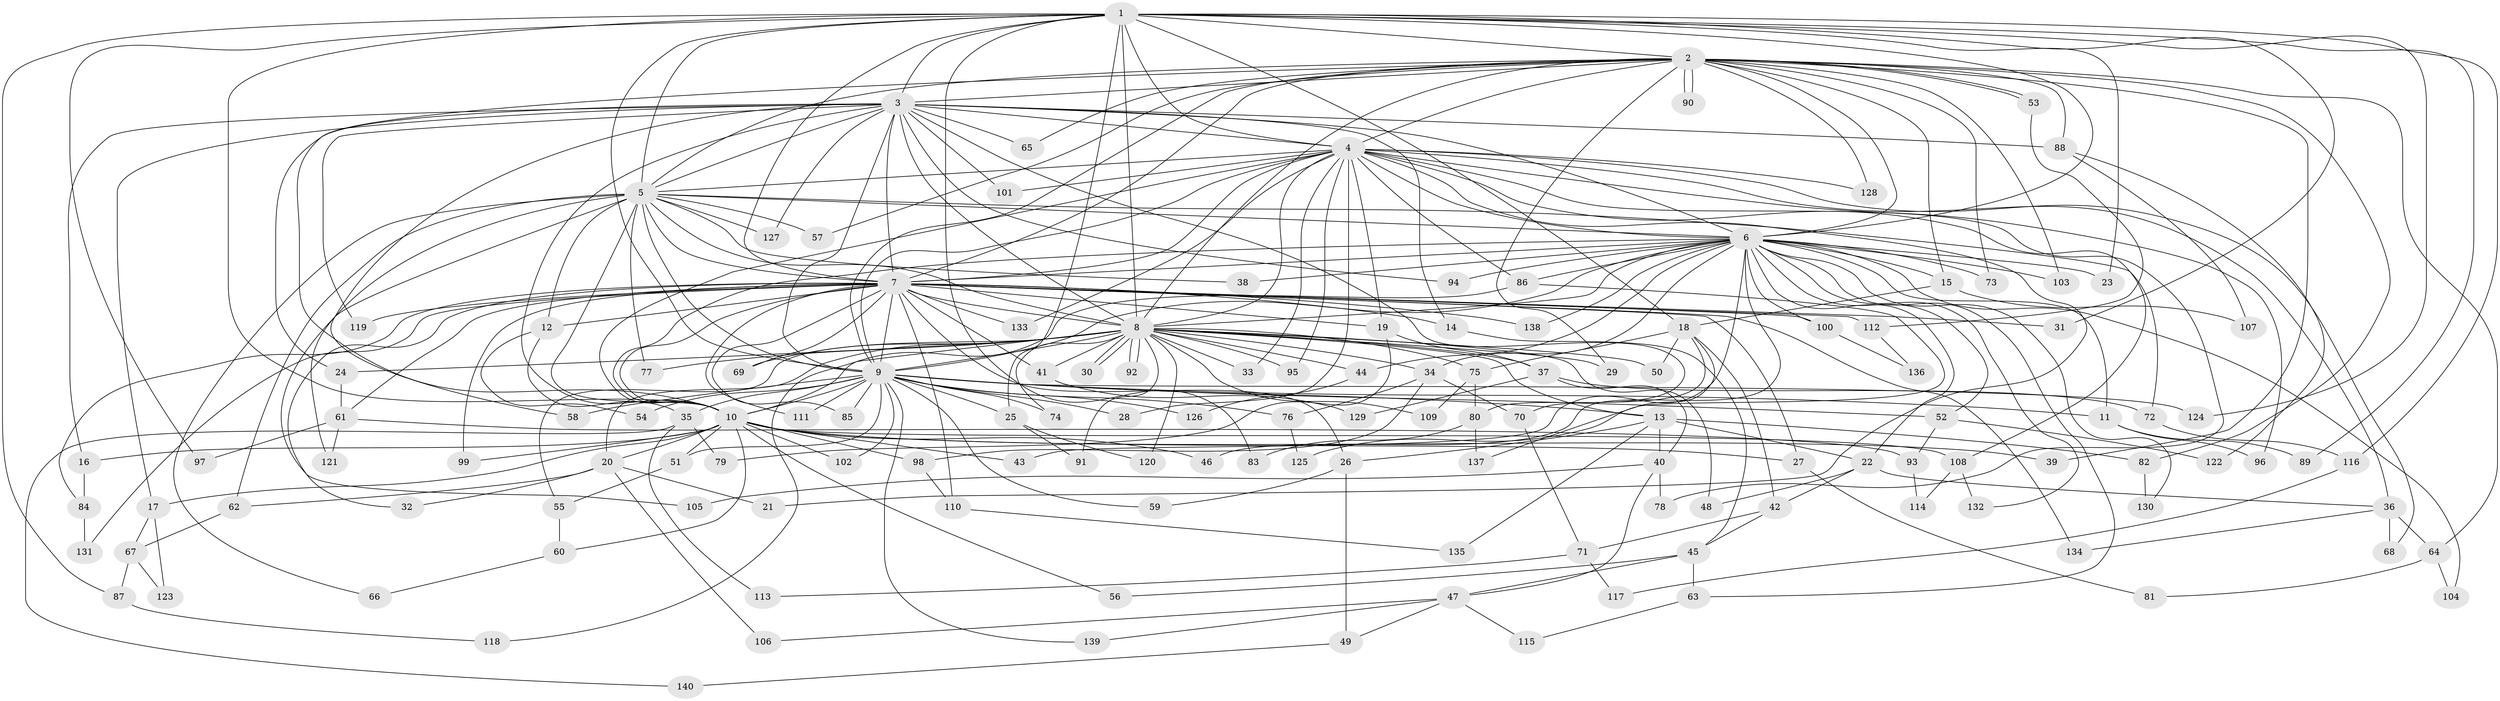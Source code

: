 // Generated by graph-tools (version 1.1) at 2025/10/02/27/25 16:10:59]
// undirected, 140 vertices, 305 edges
graph export_dot {
graph [start="1"]
  node [color=gray90,style=filled];
  1;
  2;
  3;
  4;
  5;
  6;
  7;
  8;
  9;
  10;
  11;
  12;
  13;
  14;
  15;
  16;
  17;
  18;
  19;
  20;
  21;
  22;
  23;
  24;
  25;
  26;
  27;
  28;
  29;
  30;
  31;
  32;
  33;
  34;
  35;
  36;
  37;
  38;
  39;
  40;
  41;
  42;
  43;
  44;
  45;
  46;
  47;
  48;
  49;
  50;
  51;
  52;
  53;
  54;
  55;
  56;
  57;
  58;
  59;
  60;
  61;
  62;
  63;
  64;
  65;
  66;
  67;
  68;
  69;
  70;
  71;
  72;
  73;
  74;
  75;
  76;
  77;
  78;
  79;
  80;
  81;
  82;
  83;
  84;
  85;
  86;
  87;
  88;
  89;
  90;
  91;
  92;
  93;
  94;
  95;
  96;
  97;
  98;
  99;
  100;
  101;
  102;
  103;
  104;
  105;
  106;
  107;
  108;
  109;
  110;
  111;
  112;
  113;
  114;
  115;
  116;
  117;
  118;
  119;
  120;
  121;
  122;
  123;
  124;
  125;
  126;
  127;
  128;
  129;
  130;
  131;
  132;
  133;
  134;
  135;
  136;
  137;
  138;
  139;
  140;
  1 -- 2;
  1 -- 3;
  1 -- 4;
  1 -- 5;
  1 -- 6;
  1 -- 7;
  1 -- 8;
  1 -- 9;
  1 -- 10;
  1 -- 18;
  1 -- 23;
  1 -- 25;
  1 -- 31;
  1 -- 83;
  1 -- 87;
  1 -- 89;
  1 -- 97;
  1 -- 116;
  1 -- 124;
  2 -- 3;
  2 -- 4;
  2 -- 5;
  2 -- 6;
  2 -- 7;
  2 -- 8;
  2 -- 9;
  2 -- 10;
  2 -- 15;
  2 -- 29;
  2 -- 39;
  2 -- 53;
  2 -- 53;
  2 -- 57;
  2 -- 64;
  2 -- 65;
  2 -- 73;
  2 -- 82;
  2 -- 88;
  2 -- 90;
  2 -- 90;
  2 -- 103;
  2 -- 128;
  3 -- 4;
  3 -- 5;
  3 -- 6;
  3 -- 7;
  3 -- 8;
  3 -- 9;
  3 -- 10;
  3 -- 14;
  3 -- 16;
  3 -- 17;
  3 -- 24;
  3 -- 58;
  3 -- 65;
  3 -- 80;
  3 -- 88;
  3 -- 94;
  3 -- 101;
  3 -- 119;
  3 -- 127;
  4 -- 5;
  4 -- 6;
  4 -- 7;
  4 -- 8;
  4 -- 9;
  4 -- 10;
  4 -- 19;
  4 -- 21;
  4 -- 28;
  4 -- 33;
  4 -- 36;
  4 -- 68;
  4 -- 78;
  4 -- 86;
  4 -- 95;
  4 -- 96;
  4 -- 101;
  4 -- 108;
  4 -- 128;
  4 -- 133;
  5 -- 6;
  5 -- 7;
  5 -- 8;
  5 -- 9;
  5 -- 10;
  5 -- 12;
  5 -- 38;
  5 -- 57;
  5 -- 62;
  5 -- 66;
  5 -- 72;
  5 -- 77;
  5 -- 105;
  5 -- 121;
  5 -- 127;
  6 -- 7;
  6 -- 8;
  6 -- 9;
  6 -- 10;
  6 -- 11;
  6 -- 15;
  6 -- 22;
  6 -- 23;
  6 -- 34;
  6 -- 38;
  6 -- 43;
  6 -- 44;
  6 -- 46;
  6 -- 52;
  6 -- 63;
  6 -- 73;
  6 -- 86;
  6 -- 94;
  6 -- 100;
  6 -- 103;
  6 -- 104;
  6 -- 130;
  6 -- 132;
  6 -- 138;
  7 -- 8;
  7 -- 9;
  7 -- 10;
  7 -- 12;
  7 -- 14;
  7 -- 19;
  7 -- 26;
  7 -- 27;
  7 -- 31;
  7 -- 32;
  7 -- 41;
  7 -- 61;
  7 -- 69;
  7 -- 84;
  7 -- 85;
  7 -- 99;
  7 -- 100;
  7 -- 110;
  7 -- 111;
  7 -- 112;
  7 -- 119;
  7 -- 131;
  7 -- 133;
  7 -- 134;
  7 -- 138;
  8 -- 9;
  8 -- 10;
  8 -- 13;
  8 -- 20;
  8 -- 24;
  8 -- 29;
  8 -- 30;
  8 -- 30;
  8 -- 33;
  8 -- 34;
  8 -- 37;
  8 -- 41;
  8 -- 44;
  8 -- 48;
  8 -- 50;
  8 -- 55;
  8 -- 69;
  8 -- 74;
  8 -- 75;
  8 -- 77;
  8 -- 91;
  8 -- 92;
  8 -- 92;
  8 -- 95;
  8 -- 109;
  8 -- 120;
  9 -- 10;
  9 -- 11;
  9 -- 13;
  9 -- 25;
  9 -- 28;
  9 -- 35;
  9 -- 51;
  9 -- 52;
  9 -- 54;
  9 -- 58;
  9 -- 59;
  9 -- 74;
  9 -- 76;
  9 -- 85;
  9 -- 102;
  9 -- 111;
  9 -- 124;
  9 -- 126;
  9 -- 139;
  10 -- 16;
  10 -- 17;
  10 -- 20;
  10 -- 27;
  10 -- 39;
  10 -- 43;
  10 -- 46;
  10 -- 51;
  10 -- 56;
  10 -- 60;
  10 -- 98;
  10 -- 99;
  10 -- 102;
  10 -- 108;
  11 -- 89;
  11 -- 96;
  12 -- 35;
  12 -- 54;
  13 -- 22;
  13 -- 26;
  13 -- 40;
  13 -- 82;
  13 -- 135;
  14 -- 45;
  15 -- 18;
  15 -- 107;
  16 -- 84;
  17 -- 67;
  17 -- 123;
  18 -- 42;
  18 -- 50;
  18 -- 70;
  18 -- 75;
  18 -- 137;
  19 -- 37;
  19 -- 79;
  20 -- 21;
  20 -- 32;
  20 -- 62;
  20 -- 106;
  22 -- 36;
  22 -- 42;
  22 -- 48;
  24 -- 61;
  25 -- 91;
  25 -- 120;
  26 -- 49;
  26 -- 59;
  27 -- 81;
  34 -- 70;
  34 -- 76;
  34 -- 98;
  35 -- 79;
  35 -- 113;
  35 -- 140;
  36 -- 64;
  36 -- 68;
  36 -- 134;
  37 -- 40;
  37 -- 72;
  37 -- 129;
  40 -- 47;
  40 -- 78;
  40 -- 105;
  41 -- 129;
  42 -- 45;
  42 -- 71;
  44 -- 126;
  45 -- 47;
  45 -- 56;
  45 -- 63;
  47 -- 49;
  47 -- 106;
  47 -- 115;
  47 -- 139;
  49 -- 140;
  51 -- 55;
  52 -- 93;
  52 -- 122;
  53 -- 112;
  55 -- 60;
  60 -- 66;
  61 -- 93;
  61 -- 97;
  61 -- 121;
  62 -- 67;
  63 -- 115;
  64 -- 81;
  64 -- 104;
  67 -- 87;
  67 -- 123;
  70 -- 71;
  71 -- 113;
  71 -- 117;
  72 -- 116;
  75 -- 80;
  75 -- 109;
  76 -- 125;
  80 -- 83;
  80 -- 137;
  82 -- 130;
  84 -- 131;
  86 -- 118;
  86 -- 125;
  87 -- 118;
  88 -- 107;
  88 -- 122;
  93 -- 114;
  98 -- 110;
  100 -- 136;
  108 -- 114;
  108 -- 132;
  110 -- 135;
  112 -- 136;
  116 -- 117;
}
